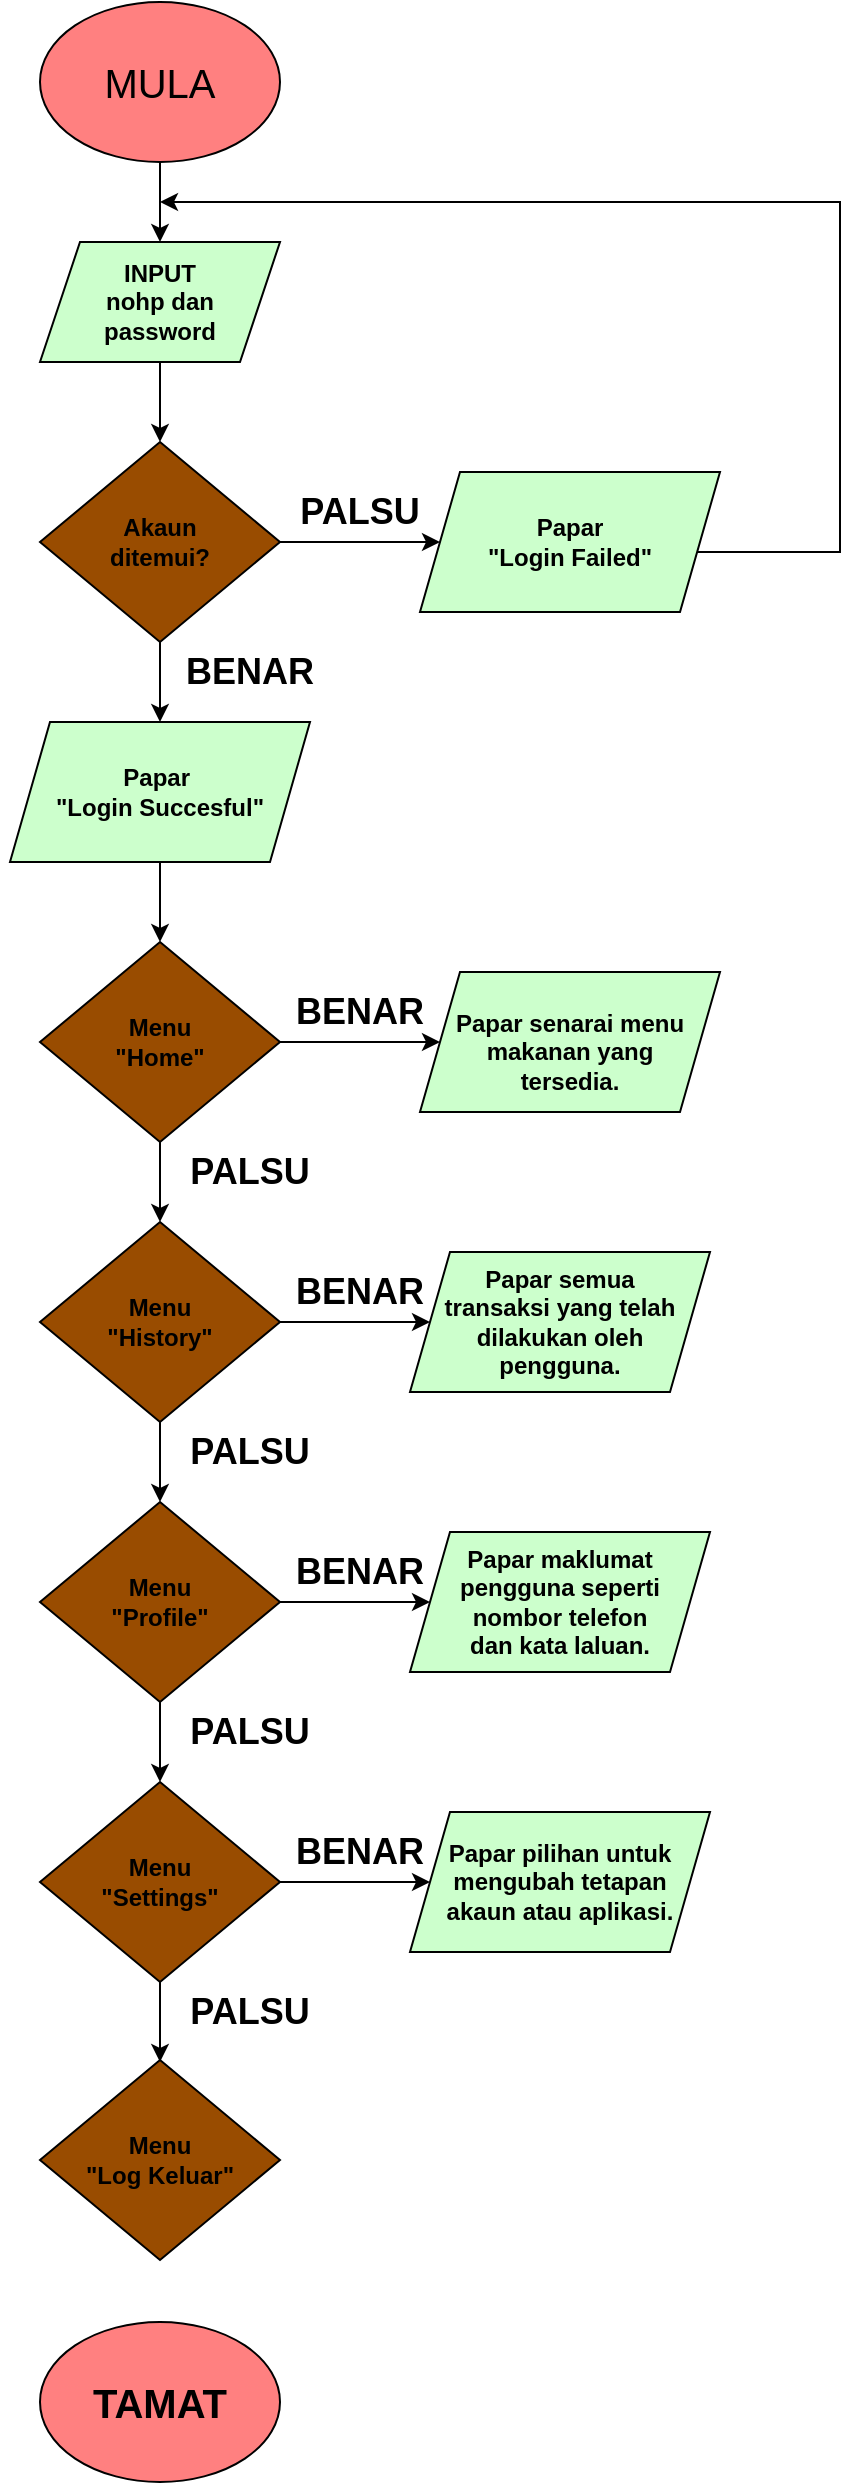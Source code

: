 <mxfile version="24.7.10">
  <diagram id="C5RBs43oDa-KdzZeNtuy" name="Page-1">
    <mxGraphModel dx="1024" dy="527" grid="1" gridSize="10" guides="1" tooltips="1" connect="1" arrows="1" fold="1" page="1" pageScale="1" pageWidth="827" pageHeight="1169" math="0" shadow="0">
      <root>
        <mxCell id="WIyWlLk6GJQsqaUBKTNV-0" />
        <mxCell id="WIyWlLk6GJQsqaUBKTNV-1" parent="WIyWlLk6GJQsqaUBKTNV-0" />
        <mxCell id="58bwXZOxhWhKczlbX85l-11" style="edgeStyle=orthogonalEdgeStyle;rounded=0;orthogonalLoop=1;jettySize=auto;html=1;exitX=0.5;exitY=1;exitDx=0;exitDy=0;" parent="WIyWlLk6GJQsqaUBKTNV-1" source="58bwXZOxhWhKczlbX85l-9" edge="1">
          <mxGeometry relative="1" as="geometry">
            <mxPoint x="140" y="160" as="targetPoint" />
          </mxGeometry>
        </mxCell>
        <mxCell id="58bwXZOxhWhKczlbX85l-9" value="" style="ellipse;whiteSpace=wrap;html=1;fillColor=#FF8080;" parent="WIyWlLk6GJQsqaUBKTNV-1" vertex="1">
          <mxGeometry x="80" y="40" width="120" height="80" as="geometry" />
        </mxCell>
        <mxCell id="58bwXZOxhWhKczlbX85l-10" value="MULA" style="text;strokeColor=none;align=center;fillColor=none;html=1;verticalAlign=middle;whiteSpace=wrap;rounded=0;fontSize=20;" parent="WIyWlLk6GJQsqaUBKTNV-1" vertex="1">
          <mxGeometry x="110" y="65" width="60" height="30" as="geometry" />
        </mxCell>
        <mxCell id="58bwXZOxhWhKczlbX85l-15" style="edgeStyle=orthogonalEdgeStyle;rounded=0;orthogonalLoop=1;jettySize=auto;html=1;exitX=0.5;exitY=1;exitDx=0;exitDy=0;" parent="WIyWlLk6GJQsqaUBKTNV-1" source="58bwXZOxhWhKczlbX85l-12" edge="1">
          <mxGeometry relative="1" as="geometry">
            <mxPoint x="140" y="260" as="targetPoint" />
          </mxGeometry>
        </mxCell>
        <mxCell id="58bwXZOxhWhKczlbX85l-12" value="" style="shape=parallelogram;perimeter=parallelogramPerimeter;whiteSpace=wrap;html=1;fixedSize=1;fillColor=#CCFFCC;" parent="WIyWlLk6GJQsqaUBKTNV-1" vertex="1">
          <mxGeometry x="80" y="160" width="120" height="60" as="geometry" />
        </mxCell>
        <mxCell id="58bwXZOxhWhKczlbX85l-13" value="INPUT nohp dan password" style="text;strokeColor=none;align=center;fillColor=none;html=1;verticalAlign=middle;whiteSpace=wrap;rounded=0;fontStyle=1" parent="WIyWlLk6GJQsqaUBKTNV-1" vertex="1">
          <mxGeometry x="110" y="175" width="60" height="30" as="geometry" />
        </mxCell>
        <mxCell id="58bwXZOxhWhKczlbX85l-18" style="edgeStyle=orthogonalEdgeStyle;rounded=0;orthogonalLoop=1;jettySize=auto;html=1;exitX=1;exitY=0.5;exitDx=0;exitDy=0;entryX=0;entryY=0.5;entryDx=0;entryDy=0;" parent="WIyWlLk6GJQsqaUBKTNV-1" source="58bwXZOxhWhKczlbX85l-16" target="58bwXZOxhWhKczlbX85l-19" edge="1">
          <mxGeometry relative="1" as="geometry">
            <mxPoint x="240" y="310" as="targetPoint" />
          </mxGeometry>
        </mxCell>
        <mxCell id="58bwXZOxhWhKczlbX85l-33" style="edgeStyle=orthogonalEdgeStyle;rounded=0;orthogonalLoop=1;jettySize=auto;html=1;exitX=0.5;exitY=1;exitDx=0;exitDy=0;entryX=0.5;entryY=0;entryDx=0;entryDy=0;" parent="WIyWlLk6GJQsqaUBKTNV-1" source="58bwXZOxhWhKczlbX85l-16" target="58bwXZOxhWhKczlbX85l-31" edge="1">
          <mxGeometry relative="1" as="geometry" />
        </mxCell>
        <mxCell id="58bwXZOxhWhKczlbX85l-16" value="" style="rhombus;whiteSpace=wrap;html=1;fillColor=#994C00;labelBackgroundColor=none;rounded=0;" parent="WIyWlLk6GJQsqaUBKTNV-1" vertex="1">
          <mxGeometry x="80" y="260" width="120" height="100" as="geometry" />
        </mxCell>
        <mxCell id="58bwXZOxhWhKczlbX85l-17" value="Akaun ditemui?" style="text;strokeColor=none;align=center;fillColor=none;html=1;verticalAlign=middle;whiteSpace=wrap;rounded=0;fontStyle=1" parent="WIyWlLk6GJQsqaUBKTNV-1" vertex="1">
          <mxGeometry x="110" y="295" width="60" height="30" as="geometry" />
        </mxCell>
        <mxCell id="58bwXZOxhWhKczlbX85l-24" style="edgeStyle=orthogonalEdgeStyle;rounded=0;orthogonalLoop=1;jettySize=auto;html=1;exitX=1;exitY=0.5;exitDx=0;exitDy=0;fontStyle=0" parent="WIyWlLk6GJQsqaUBKTNV-1" source="58bwXZOxhWhKczlbX85l-19" edge="1">
          <mxGeometry relative="1" as="geometry">
            <mxPoint x="140" y="140" as="targetPoint" />
            <Array as="points">
              <mxPoint x="370" y="310" />
              <mxPoint x="370" y="315" />
              <mxPoint x="480" y="315" />
              <mxPoint x="480" y="140" />
            </Array>
          </mxGeometry>
        </mxCell>
        <mxCell id="58bwXZOxhWhKczlbX85l-19" value="" style="shape=parallelogram;perimeter=parallelogramPerimeter;whiteSpace=wrap;html=1;fixedSize=1;fillColor=#CCFFCC;" parent="WIyWlLk6GJQsqaUBKTNV-1" vertex="1">
          <mxGeometry x="270" y="275" width="150" height="70" as="geometry" />
        </mxCell>
        <mxCell id="58bwXZOxhWhKczlbX85l-20" value="&lt;div&gt;Papar&lt;/div&gt;&lt;div&gt;&quot;Login Failed&quot;&lt;/div&gt;" style="text;strokeColor=none;align=center;fillColor=none;html=1;verticalAlign=middle;whiteSpace=wrap;rounded=0;fontStyle=1" parent="WIyWlLk6GJQsqaUBKTNV-1" vertex="1">
          <mxGeometry x="270" y="295" width="150" height="30" as="geometry" />
        </mxCell>
        <mxCell id="58bwXZOxhWhKczlbX85l-25" value="PALSU" style="text;strokeColor=none;align=center;fillColor=none;html=1;verticalAlign=middle;whiteSpace=wrap;rounded=0;fontStyle=1;fontSize=18;" parent="WIyWlLk6GJQsqaUBKTNV-1" vertex="1">
          <mxGeometry x="210" y="280" width="60" height="30" as="geometry" />
        </mxCell>
        <mxCell id="58bwXZOxhWhKczlbX85l-45" style="edgeStyle=orthogonalEdgeStyle;rounded=0;orthogonalLoop=1;jettySize=auto;html=1;exitX=0.5;exitY=1;exitDx=0;exitDy=0;" parent="WIyWlLk6GJQsqaUBKTNV-1" source="58bwXZOxhWhKczlbX85l-31" target="58bwXZOxhWhKczlbX85l-35" edge="1">
          <mxGeometry relative="1" as="geometry" />
        </mxCell>
        <mxCell id="58bwXZOxhWhKczlbX85l-31" value="" style="shape=parallelogram;perimeter=parallelogramPerimeter;whiteSpace=wrap;html=1;fixedSize=1;fillColor=#CCFFCC;" parent="WIyWlLk6GJQsqaUBKTNV-1" vertex="1">
          <mxGeometry x="65" y="400" width="150" height="70" as="geometry" />
        </mxCell>
        <mxCell id="58bwXZOxhWhKczlbX85l-32" value="&lt;div&gt;Papar&amp;nbsp;&lt;/div&gt;&lt;div&gt;&quot;Login Succesful&quot;&lt;/div&gt;" style="text;strokeColor=none;align=center;fillColor=none;html=1;verticalAlign=middle;whiteSpace=wrap;rounded=0;fontStyle=1" parent="WIyWlLk6GJQsqaUBKTNV-1" vertex="1">
          <mxGeometry x="60" y="420" width="160" height="30" as="geometry" />
        </mxCell>
        <mxCell id="58bwXZOxhWhKczlbX85l-46" style="edgeStyle=orthogonalEdgeStyle;rounded=0;orthogonalLoop=1;jettySize=auto;html=1;exitX=0.5;exitY=1;exitDx=0;exitDy=0;entryX=0.5;entryY=0;entryDx=0;entryDy=0;" parent="WIyWlLk6GJQsqaUBKTNV-1" source="58bwXZOxhWhKczlbX85l-35" target="58bwXZOxhWhKczlbX85l-36" edge="1">
          <mxGeometry relative="1" as="geometry" />
        </mxCell>
        <mxCell id="SASHohoA3gIsBAI7t1p1-1" style="edgeStyle=orthogonalEdgeStyle;rounded=0;orthogonalLoop=1;jettySize=auto;html=1;exitX=1;exitY=0.5;exitDx=0;exitDy=0;entryX=0;entryY=0.5;entryDx=0;entryDy=0;" edge="1" parent="WIyWlLk6GJQsqaUBKTNV-1" source="58bwXZOxhWhKczlbX85l-35" target="58bwXZOxhWhKczlbX85l-59">
          <mxGeometry relative="1" as="geometry" />
        </mxCell>
        <mxCell id="58bwXZOxhWhKczlbX85l-35" value="" style="rhombus;whiteSpace=wrap;html=1;fillColor=#994C00;" parent="WIyWlLk6GJQsqaUBKTNV-1" vertex="1">
          <mxGeometry x="80" y="510" width="120" height="100" as="geometry" />
        </mxCell>
        <mxCell id="58bwXZOxhWhKczlbX85l-47" style="edgeStyle=orthogonalEdgeStyle;rounded=0;orthogonalLoop=1;jettySize=auto;html=1;exitX=0.5;exitY=1;exitDx=0;exitDy=0;entryX=0.5;entryY=0;entryDx=0;entryDy=0;" parent="WIyWlLk6GJQsqaUBKTNV-1" source="58bwXZOxhWhKczlbX85l-36" target="58bwXZOxhWhKczlbX85l-37" edge="1">
          <mxGeometry relative="1" as="geometry" />
        </mxCell>
        <mxCell id="SASHohoA3gIsBAI7t1p1-4" style="edgeStyle=orthogonalEdgeStyle;rounded=0;orthogonalLoop=1;jettySize=auto;html=1;exitX=1;exitY=0.5;exitDx=0;exitDy=0;" edge="1" parent="WIyWlLk6GJQsqaUBKTNV-1" source="58bwXZOxhWhKczlbX85l-36" target="58bwXZOxhWhKczlbX85l-63">
          <mxGeometry relative="1" as="geometry" />
        </mxCell>
        <mxCell id="58bwXZOxhWhKczlbX85l-36" value="" style="rhombus;whiteSpace=wrap;html=1;fillColor=#994C00;" parent="WIyWlLk6GJQsqaUBKTNV-1" vertex="1">
          <mxGeometry x="80" y="650" width="120" height="100" as="geometry" />
        </mxCell>
        <mxCell id="58bwXZOxhWhKczlbX85l-48" style="edgeStyle=orthogonalEdgeStyle;rounded=0;orthogonalLoop=1;jettySize=auto;html=1;exitX=0.5;exitY=1;exitDx=0;exitDy=0;entryX=0.5;entryY=0;entryDx=0;entryDy=0;" parent="WIyWlLk6GJQsqaUBKTNV-1" source="58bwXZOxhWhKczlbX85l-37" target="58bwXZOxhWhKczlbX85l-43" edge="1">
          <mxGeometry relative="1" as="geometry" />
        </mxCell>
        <mxCell id="SASHohoA3gIsBAI7t1p1-5" style="edgeStyle=orthogonalEdgeStyle;rounded=0;orthogonalLoop=1;jettySize=auto;html=1;exitX=1;exitY=0.5;exitDx=0;exitDy=0;" edge="1" parent="WIyWlLk6GJQsqaUBKTNV-1" source="58bwXZOxhWhKczlbX85l-37" target="58bwXZOxhWhKczlbX85l-65">
          <mxGeometry relative="1" as="geometry" />
        </mxCell>
        <mxCell id="58bwXZOxhWhKczlbX85l-37" value="" style="rhombus;whiteSpace=wrap;html=1;fillColor=#994C00;" parent="WIyWlLk6GJQsqaUBKTNV-1" vertex="1">
          <mxGeometry x="80" y="790" width="120" height="100" as="geometry" />
        </mxCell>
        <mxCell id="58bwXZOxhWhKczlbX85l-38" value="" style="ellipse;whiteSpace=wrap;html=1;fillColor=#FF8080;labelBorderColor=#FF0000;" parent="WIyWlLk6GJQsqaUBKTNV-1" vertex="1">
          <mxGeometry x="80" y="1200" width="120" height="80" as="geometry" />
        </mxCell>
        <mxCell id="58bwXZOxhWhKczlbX85l-39" value="&lt;div&gt;Menu&lt;/div&gt;&lt;div&gt;&quot;Home&quot;&lt;br&gt;&lt;/div&gt;" style="text;strokeColor=none;align=center;fillColor=none;html=1;verticalAlign=middle;whiteSpace=wrap;rounded=0;fontStyle=1" parent="WIyWlLk6GJQsqaUBKTNV-1" vertex="1">
          <mxGeometry x="110" y="545" width="60" height="30" as="geometry" />
        </mxCell>
        <mxCell id="58bwXZOxhWhKczlbX85l-40" value="&lt;div&gt;Menu&lt;/div&gt;&lt;div&gt;&quot;History&quot;&lt;/div&gt;" style="text;strokeColor=none;align=center;fillColor=none;html=1;verticalAlign=middle;whiteSpace=wrap;rounded=0;fontStyle=1" parent="WIyWlLk6GJQsqaUBKTNV-1" vertex="1">
          <mxGeometry x="70" y="685" width="140" height="30" as="geometry" />
        </mxCell>
        <mxCell id="58bwXZOxhWhKczlbX85l-41" value="&lt;div&gt;Menu &lt;br&gt;&lt;/div&gt;&lt;div&gt;&quot;Profile&quot;&lt;br&gt;&lt;/div&gt;" style="text;strokeColor=none;align=center;fillColor=none;html=1;verticalAlign=middle;whiteSpace=wrap;rounded=0;fontStyle=1" parent="WIyWlLk6GJQsqaUBKTNV-1" vertex="1">
          <mxGeometry x="110" y="825" width="60" height="30" as="geometry" />
        </mxCell>
        <mxCell id="58bwXZOxhWhKczlbX85l-49" style="edgeStyle=orthogonalEdgeStyle;rounded=0;orthogonalLoop=1;jettySize=auto;html=1;exitX=0.5;exitY=1;exitDx=0;exitDy=0;" parent="WIyWlLk6GJQsqaUBKTNV-1" source="58bwXZOxhWhKczlbX85l-43" edge="1">
          <mxGeometry relative="1" as="geometry">
            <mxPoint x="140" y="1070" as="targetPoint" />
          </mxGeometry>
        </mxCell>
        <mxCell id="SASHohoA3gIsBAI7t1p1-7" style="edgeStyle=orthogonalEdgeStyle;rounded=0;orthogonalLoop=1;jettySize=auto;html=1;exitX=1;exitY=0.5;exitDx=0;exitDy=0;entryX=0;entryY=0.5;entryDx=0;entryDy=0;" edge="1" parent="WIyWlLk6GJQsqaUBKTNV-1" source="58bwXZOxhWhKczlbX85l-43" target="58bwXZOxhWhKczlbX85l-67">
          <mxGeometry relative="1" as="geometry">
            <mxPoint x="260" y="979.966" as="targetPoint" />
          </mxGeometry>
        </mxCell>
        <mxCell id="58bwXZOxhWhKczlbX85l-43" value="" style="rhombus;whiteSpace=wrap;html=1;fillColor=#994C00;" parent="WIyWlLk6GJQsqaUBKTNV-1" vertex="1">
          <mxGeometry x="80" y="930" width="120" height="100" as="geometry" />
        </mxCell>
        <mxCell id="58bwXZOxhWhKczlbX85l-42" value="&lt;div&gt;Menu &lt;br&gt;&lt;/div&gt;&lt;div&gt;&quot;Settings&quot;&lt;br&gt;&lt;/div&gt;" style="text;strokeColor=none;align=center;fillColor=none;html=1;verticalAlign=middle;whiteSpace=wrap;rounded=0;fontStyle=1" parent="WIyWlLk6GJQsqaUBKTNV-1" vertex="1">
          <mxGeometry x="110" y="965" width="60" height="30" as="geometry" />
        </mxCell>
        <mxCell id="58bwXZOxhWhKczlbX85l-44" value="TAMAT" style="text;strokeColor=none;align=center;fillColor=none;html=1;verticalAlign=middle;whiteSpace=wrap;rounded=0;fontStyle=1;fontSize=20;" parent="WIyWlLk6GJQsqaUBKTNV-1" vertex="1">
          <mxGeometry x="110" y="1225" width="60" height="30" as="geometry" />
        </mxCell>
        <mxCell id="58bwXZOxhWhKczlbX85l-59" value="" style="shape=parallelogram;perimeter=parallelogramPerimeter;whiteSpace=wrap;html=1;fixedSize=1;fillColor=#CCFFCC;" parent="WIyWlLk6GJQsqaUBKTNV-1" vertex="1">
          <mxGeometry x="270" y="525" width="150" height="70" as="geometry" />
        </mxCell>
        <mxCell id="58bwXZOxhWhKczlbX85l-60" value="&lt;div&gt;Papar senarai menu makanan yang tersedia.&lt;/div&gt;" style="text;strokeColor=none;align=center;fillColor=none;html=1;verticalAlign=middle;whiteSpace=wrap;rounded=0;fontStyle=1" parent="WIyWlLk6GJQsqaUBKTNV-1" vertex="1">
          <mxGeometry x="285" y="550" width="120" height="30" as="geometry" />
        </mxCell>
        <mxCell id="58bwXZOxhWhKczlbX85l-63" value="" style="shape=parallelogram;perimeter=parallelogramPerimeter;whiteSpace=wrap;html=1;fixedSize=1;fillColor=#CCFFCC;" parent="WIyWlLk6GJQsqaUBKTNV-1" vertex="1">
          <mxGeometry x="265" y="665" width="150" height="70" as="geometry" />
        </mxCell>
        <mxCell id="58bwXZOxhWhKczlbX85l-64" value="&lt;div&gt;Papar semua transaksi yang telah dilakukan oleh pengguna.&lt;/div&gt;" style="text;strokeColor=none;align=center;fillColor=none;html=1;verticalAlign=middle;whiteSpace=wrap;rounded=0;fontStyle=1" parent="WIyWlLk6GJQsqaUBKTNV-1" vertex="1">
          <mxGeometry x="280" y="685" width="120" height="30" as="geometry" />
        </mxCell>
        <mxCell id="58bwXZOxhWhKczlbX85l-65" value="" style="shape=parallelogram;perimeter=parallelogramPerimeter;whiteSpace=wrap;html=1;fixedSize=1;fillColor=#CCFFCC;" parent="WIyWlLk6GJQsqaUBKTNV-1" vertex="1">
          <mxGeometry x="265" y="805" width="150" height="70" as="geometry" />
        </mxCell>
        <mxCell id="58bwXZOxhWhKczlbX85l-66" value="Papar maklumat pengguna seperti nombor telefon dan kata laluan." style="text;strokeColor=none;align=center;fillColor=none;html=1;verticalAlign=middle;whiteSpace=wrap;rounded=0;fontStyle=1" parent="WIyWlLk6GJQsqaUBKTNV-1" vertex="1">
          <mxGeometry x="285" y="825" width="110" height="30" as="geometry" />
        </mxCell>
        <mxCell id="58bwXZOxhWhKczlbX85l-67" value="" style="shape=parallelogram;perimeter=parallelogramPerimeter;whiteSpace=wrap;html=1;fixedSize=1;fillColor=#CCFFCC;" parent="WIyWlLk6GJQsqaUBKTNV-1" vertex="1">
          <mxGeometry x="265" y="945" width="150" height="70" as="geometry" />
        </mxCell>
        <mxCell id="58bwXZOxhWhKczlbX85l-68" value="&lt;div&gt;Papar pilihan untuk mengubah tetapan akaun atau aplikasi.&lt;/div&gt;" style="text;strokeColor=none;align=center;fillColor=none;html=1;verticalAlign=middle;whiteSpace=wrap;rounded=0;fontStyle=1" parent="WIyWlLk6GJQsqaUBKTNV-1" vertex="1">
          <mxGeometry x="270" y="965" width="140" height="30" as="geometry" />
        </mxCell>
        <mxCell id="SASHohoA3gIsBAI7t1p1-8" value="PALSU" style="text;strokeColor=none;align=center;fillColor=none;html=1;verticalAlign=middle;whiteSpace=wrap;rounded=0;fontStyle=1;fontSize=18;" vertex="1" parent="WIyWlLk6GJQsqaUBKTNV-1">
          <mxGeometry x="155" y="610" width="60" height="30" as="geometry" />
        </mxCell>
        <mxCell id="SASHohoA3gIsBAI7t1p1-10" value="BENAR" style="text;strokeColor=none;align=center;fillColor=none;html=1;verticalAlign=middle;whiteSpace=wrap;rounded=0;fontStyle=1;fontSize=18;" vertex="1" parent="WIyWlLk6GJQsqaUBKTNV-1">
          <mxGeometry x="210" y="530" width="60" height="30" as="geometry" />
        </mxCell>
        <mxCell id="SASHohoA3gIsBAI7t1p1-12" value="BENAR" style="text;strokeColor=none;align=center;fillColor=none;html=1;verticalAlign=middle;whiteSpace=wrap;rounded=0;fontStyle=1;fontSize=18;" vertex="1" parent="WIyWlLk6GJQsqaUBKTNV-1">
          <mxGeometry x="210" y="670" width="60" height="30" as="geometry" />
        </mxCell>
        <mxCell id="SASHohoA3gIsBAI7t1p1-13" value="PALSU" style="text;strokeColor=none;align=center;fillColor=none;html=1;verticalAlign=middle;whiteSpace=wrap;rounded=0;fontStyle=1;fontSize=18;" vertex="1" parent="WIyWlLk6GJQsqaUBKTNV-1">
          <mxGeometry x="155" y="750" width="60" height="30" as="geometry" />
        </mxCell>
        <mxCell id="SASHohoA3gIsBAI7t1p1-14" value="BENAR" style="text;strokeColor=none;align=center;fillColor=none;html=1;verticalAlign=middle;whiteSpace=wrap;rounded=0;fontStyle=1;fontSize=18;" vertex="1" parent="WIyWlLk6GJQsqaUBKTNV-1">
          <mxGeometry x="210" y="810" width="60" height="30" as="geometry" />
        </mxCell>
        <mxCell id="SASHohoA3gIsBAI7t1p1-15" value="BENAR" style="text;strokeColor=none;align=center;fillColor=none;html=1;verticalAlign=middle;whiteSpace=wrap;rounded=0;fontStyle=1;fontSize=18;" vertex="1" parent="WIyWlLk6GJQsqaUBKTNV-1">
          <mxGeometry x="210" y="950" width="60" height="30" as="geometry" />
        </mxCell>
        <mxCell id="SASHohoA3gIsBAI7t1p1-16" value="PALSU" style="text;strokeColor=none;align=center;fillColor=none;html=1;verticalAlign=middle;whiteSpace=wrap;rounded=0;fontStyle=1;fontSize=18;" vertex="1" parent="WIyWlLk6GJQsqaUBKTNV-1">
          <mxGeometry x="155" y="1030" width="60" height="30" as="geometry" />
        </mxCell>
        <mxCell id="SASHohoA3gIsBAI7t1p1-17" value="PALSU" style="text;strokeColor=none;align=center;fillColor=none;html=1;verticalAlign=middle;whiteSpace=wrap;rounded=0;fontStyle=1;fontSize=18;" vertex="1" parent="WIyWlLk6GJQsqaUBKTNV-1">
          <mxGeometry x="155" y="890" width="60" height="30" as="geometry" />
        </mxCell>
        <mxCell id="SASHohoA3gIsBAI7t1p1-18" value="BENAR" style="text;strokeColor=none;align=center;fillColor=none;html=1;verticalAlign=middle;whiteSpace=wrap;rounded=0;fontStyle=1;fontSize=18;" vertex="1" parent="WIyWlLk6GJQsqaUBKTNV-1">
          <mxGeometry x="155" y="360" width="60" height="30" as="geometry" />
        </mxCell>
        <mxCell id="SASHohoA3gIsBAI7t1p1-21" value="" style="rhombus;whiteSpace=wrap;html=1;fillColor=#994C00;" vertex="1" parent="WIyWlLk6GJQsqaUBKTNV-1">
          <mxGeometry x="80" y="1069" width="120" height="100" as="geometry" />
        </mxCell>
        <mxCell id="SASHohoA3gIsBAI7t1p1-22" value="&lt;div&gt;Menu &lt;br&gt;&lt;/div&gt;&lt;div&gt;&quot;Log Keluar&quot;&lt;br&gt;&lt;/div&gt;" style="text;strokeColor=none;align=center;fillColor=none;html=1;verticalAlign=middle;whiteSpace=wrap;rounded=0;fontStyle=1" vertex="1" parent="WIyWlLk6GJQsqaUBKTNV-1">
          <mxGeometry x="100" y="1104" width="80" height="30" as="geometry" />
        </mxCell>
      </root>
    </mxGraphModel>
  </diagram>
</mxfile>
